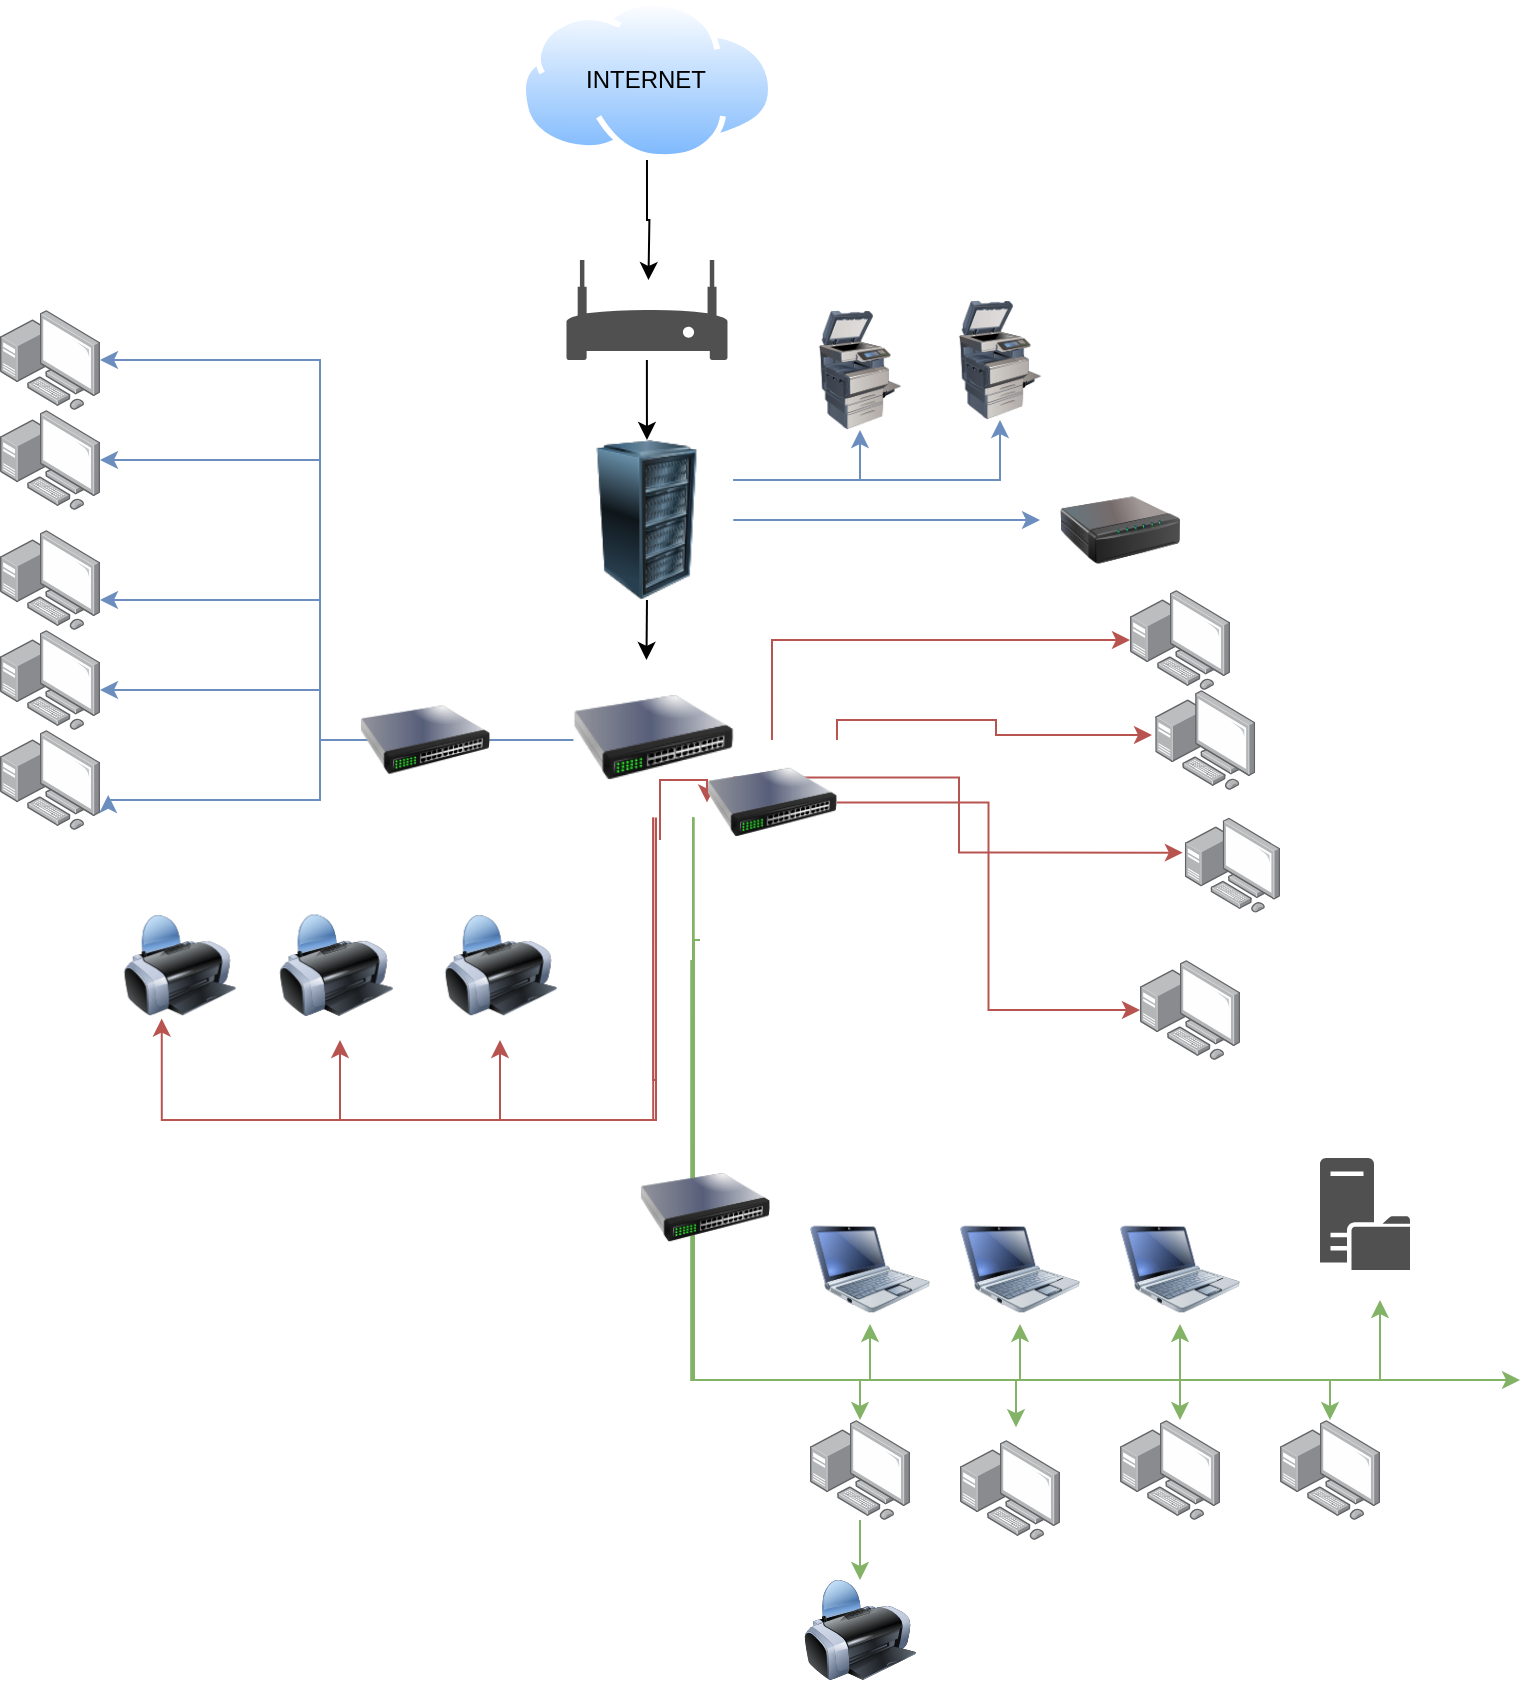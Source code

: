 <mxfile version="23.1.7" type="device">
  <diagram name="Página-1" id="C18LEXyRKkv_gAr0BB48">
    <mxGraphModel dx="1313" dy="1875" grid="1" gridSize="10" guides="1" tooltips="1" connect="1" arrows="1" fold="1" page="1" pageScale="1" pageWidth="827" pageHeight="1169" math="0" shadow="0">
      <root>
        <mxCell id="0" />
        <mxCell id="1" parent="0" />
        <mxCell id="S1Diq4Zyp4PbXrbqY8i5-1" value="" style="image;html=1;image=img/lib/clip_art/computers/Printer_128x128.png" parent="1" vertex="1">
          <mxGeometry x="110" y="407.6" width="59.64" height="50" as="geometry" />
        </mxCell>
        <mxCell id="S1Diq4Zyp4PbXrbqY8i5-2" value="" style="image;html=1;image=img/lib/clip_art/computers/Printer_128x128.png" parent="1" vertex="1">
          <mxGeometry x="189.64" y="406.4" width="56.77" height="52.4" as="geometry" />
        </mxCell>
        <mxCell id="S1Diq4Zyp4PbXrbqY8i5-3" value="" style="image;html=1;image=img/lib/clip_art/computers/Printer_128x128.png" parent="1" vertex="1">
          <mxGeometry x="270.36" y="407.6" width="60" height="50" as="geometry" />
        </mxCell>
        <mxCell id="S1Diq4Zyp4PbXrbqY8i5-24" style="edgeStyle=orthogonalEdgeStyle;rounded=0;orthogonalLoop=1;jettySize=auto;html=1;exitX=0.5;exitY=1;exitDx=0;exitDy=0;" parent="1" source="S1Diq4Zyp4PbXrbqY8i5-5" edge="1">
          <mxGeometry relative="1" as="geometry">
            <mxPoint x="373.235" y="280" as="targetPoint" />
          </mxGeometry>
        </mxCell>
        <mxCell id="S1Diq4Zyp4PbXrbqY8i5-70" style="edgeStyle=orthogonalEdgeStyle;rounded=0;orthogonalLoop=1;jettySize=auto;html=1;exitX=1;exitY=0.25;exitDx=0;exitDy=0;entryX=0.5;entryY=1;entryDx=0;entryDy=0;fillColor=#dae8fc;strokeColor=#6c8ebf;" parent="1" source="S1Diq4Zyp4PbXrbqY8i5-5" target="S1Diq4Zyp4PbXrbqY8i5-69" edge="1">
          <mxGeometry relative="1" as="geometry">
            <mxPoint x="580" y="200" as="targetPoint" />
          </mxGeometry>
        </mxCell>
        <mxCell id="S1Diq4Zyp4PbXrbqY8i5-71" style="edgeStyle=orthogonalEdgeStyle;rounded=0;orthogonalLoop=1;jettySize=auto;html=1;entryX=0.5;entryY=1;entryDx=0;entryDy=0;fillColor=#dae8fc;strokeColor=#6c8ebf;" parent="1" source="S1Diq4Zyp4PbXrbqY8i5-5" target="S1Diq4Zyp4PbXrbqY8i5-68" edge="1">
          <mxGeometry relative="1" as="geometry">
            <mxPoint x="480" y="170" as="targetPoint" />
            <Array as="points">
              <mxPoint x="480" y="190" />
            </Array>
          </mxGeometry>
        </mxCell>
        <mxCell id="S1Diq4Zyp4PbXrbqY8i5-114" style="edgeStyle=orthogonalEdgeStyle;rounded=0;orthogonalLoop=1;jettySize=auto;html=1;exitX=1;exitY=0.5;exitDx=0;exitDy=0;fillColor=#dae8fc;strokeColor=#6c8ebf;" parent="1" source="S1Diq4Zyp4PbXrbqY8i5-5" edge="1">
          <mxGeometry relative="1" as="geometry">
            <mxPoint x="570" y="210" as="targetPoint" />
          </mxGeometry>
        </mxCell>
        <mxCell id="S1Diq4Zyp4PbXrbqY8i5-5" value="" style="image;html=1;image=img/lib/clip_art/computers/Server_Rack_128x128.png" parent="1" vertex="1">
          <mxGeometry x="330.36" y="170" width="86.26" height="80" as="geometry" />
        </mxCell>
        <mxCell id="S1Diq4Zyp4PbXrbqY8i5-14" style="edgeStyle=orthogonalEdgeStyle;rounded=0;orthogonalLoop=1;jettySize=auto;html=1;exitX=0.5;exitY=1;exitDx=0;exitDy=0;" parent="1" source="S1Diq4Zyp4PbXrbqY8i5-6" edge="1">
          <mxGeometry relative="1" as="geometry">
            <mxPoint x="374.231" y="90" as="targetPoint" />
          </mxGeometry>
        </mxCell>
        <mxCell id="S1Diq4Zyp4PbXrbqY8i5-6" value="" style="image;aspect=fixed;perimeter=ellipsePerimeter;html=1;align=center;shadow=0;dashed=0;spacingTop=3;image=img/lib/active_directory/internet_cloud.svg;" parent="1" vertex="1">
          <mxGeometry x="310" y="-50" width="126.98" height="80" as="geometry" />
        </mxCell>
        <mxCell id="S1Diq4Zyp4PbXrbqY8i5-8" value="INTERNET" style="text;strokeColor=none;align=center;fillColor=none;html=1;verticalAlign=middle;whiteSpace=wrap;rounded=0;" parent="1" vertex="1">
          <mxGeometry x="343.49" y="-25" width="60" height="30" as="geometry" />
        </mxCell>
        <mxCell id="S1Diq4Zyp4PbXrbqY8i5-17" style="edgeStyle=orthogonalEdgeStyle;rounded=0;orthogonalLoop=1;jettySize=auto;html=1;" parent="1" source="S1Diq4Zyp4PbXrbqY8i5-10" edge="1">
          <mxGeometry relative="1" as="geometry">
            <mxPoint x="373.485" y="170" as="targetPoint" />
          </mxGeometry>
        </mxCell>
        <mxCell id="S1Diq4Zyp4PbXrbqY8i5-10" value="" style="sketch=0;pointerEvents=1;shadow=0;dashed=0;html=1;strokeColor=none;fillColor=#505050;labelPosition=center;verticalLabelPosition=bottom;verticalAlign=top;outlineConnect=0;align=center;shape=mxgraph.office.devices.modem;" parent="1" vertex="1">
          <mxGeometry x="333.23" y="80" width="80.51" height="50" as="geometry" />
        </mxCell>
        <mxCell id="S1Diq4Zyp4PbXrbqY8i5-64" style="edgeStyle=orthogonalEdgeStyle;rounded=0;orthogonalLoop=1;jettySize=auto;html=1;fillColor=#dae8fc;strokeColor=#6c8ebf;entryX=1;entryY=0.5;entryDx=0;entryDy=0;entryPerimeter=0;" parent="1" edge="1" target="S1Diq4Zyp4PbXrbqY8i5-50">
          <mxGeometry relative="1" as="geometry">
            <mxPoint x="220" y="130" as="targetPoint" />
            <mxPoint x="320" y="320" as="sourcePoint" />
            <Array as="points">
              <mxPoint x="327" y="320" />
              <mxPoint x="210" y="320" />
              <mxPoint x="210" y="130" />
            </Array>
          </mxGeometry>
        </mxCell>
        <mxCell id="S1Diq4Zyp4PbXrbqY8i5-66" style="edgeStyle=orthogonalEdgeStyle;rounded=0;orthogonalLoop=1;jettySize=auto;html=1;fillColor=#dae8fc;strokeColor=#6c8ebf;entryX=1.082;entryY=0.649;entryDx=0;entryDy=0;entryPerimeter=0;" parent="1" source="S1Diq4Zyp4PbXrbqY8i5-22" edge="1" target="S1Diq4Zyp4PbXrbqY8i5-49">
          <mxGeometry relative="1" as="geometry">
            <mxPoint x="220" y="350" as="targetPoint" />
            <Array as="points">
              <mxPoint x="210" y="320" />
              <mxPoint x="210" y="350" />
              <mxPoint x="104" y="350" />
            </Array>
          </mxGeometry>
        </mxCell>
        <mxCell id="S1Diq4Zyp4PbXrbqY8i5-67" style="edgeStyle=orthogonalEdgeStyle;rounded=0;orthogonalLoop=1;jettySize=auto;html=1;fillColor=#dae8fc;strokeColor=#6c8ebf;" parent="1" target="S1Diq4Zyp4PbXrbqY8i5-48" edge="1">
          <mxGeometry relative="1" as="geometry">
            <mxPoint x="250" y="320" as="targetPoint" />
            <mxPoint x="320" y="320" as="sourcePoint" />
            <Array as="points">
              <mxPoint x="320" y="320" />
              <mxPoint x="210" y="320" />
              <mxPoint x="210" y="295" />
            </Array>
          </mxGeometry>
        </mxCell>
        <mxCell id="S1Diq4Zyp4PbXrbqY8i5-72" style="edgeStyle=orthogonalEdgeStyle;rounded=0;orthogonalLoop=1;jettySize=auto;html=1;fillColor=#dae8fc;strokeColor=#6c8ebf;" parent="1" source="S1Diq4Zyp4PbXrbqY8i5-22" target="S1Diq4Zyp4PbXrbqY8i5-47" edge="1">
          <mxGeometry relative="1" as="geometry">
            <mxPoint x="220" y="250" as="targetPoint" />
            <Array as="points">
              <mxPoint x="210" y="320" />
              <mxPoint x="210" y="250" />
            </Array>
          </mxGeometry>
        </mxCell>
        <mxCell id="S1Diq4Zyp4PbXrbqY8i5-73" style="edgeStyle=orthogonalEdgeStyle;rounded=0;orthogonalLoop=1;jettySize=auto;html=1;fillColor=#dae8fc;strokeColor=#6c8ebf;" parent="1" edge="1" target="S1Diq4Zyp4PbXrbqY8i5-45">
          <mxGeometry relative="1" as="geometry">
            <mxPoint x="220" y="180" as="targetPoint" />
            <Array as="points">
              <mxPoint x="210" y="320" />
              <mxPoint x="210" y="180" />
            </Array>
            <mxPoint x="320" y="320" as="sourcePoint" />
          </mxGeometry>
        </mxCell>
        <mxCell id="S1Diq4Zyp4PbXrbqY8i5-83" style="edgeStyle=orthogonalEdgeStyle;rounded=0;orthogonalLoop=1;jettySize=auto;html=1;exitX=0.5;exitY=1;exitDx=0;exitDy=0;entryX=0.35;entryY=1.034;entryDx=0;entryDy=0;entryPerimeter=0;fillColor=#f8cecc;strokeColor=#b85450;" parent="1" source="S1Diq4Zyp4PbXrbqY8i5-22" target="S1Diq4Zyp4PbXrbqY8i5-1" edge="1">
          <mxGeometry relative="1" as="geometry">
            <mxPoint x="130" y="500" as="targetPoint" />
            <Array as="points">
              <mxPoint x="377" y="510" />
              <mxPoint x="131" y="510" />
            </Array>
          </mxGeometry>
        </mxCell>
        <mxCell id="S1Diq4Zyp4PbXrbqY8i5-86" style="edgeStyle=orthogonalEdgeStyle;rounded=0;orthogonalLoop=1;jettySize=auto;html=1;fillColor=#f8cecc;strokeColor=#b85450;" parent="1" source="S1Diq4Zyp4PbXrbqY8i5-22" edge="1">
          <mxGeometry relative="1" as="geometry">
            <mxPoint x="220" y="470" as="targetPoint" />
            <Array as="points">
              <mxPoint x="377" y="490" />
              <mxPoint x="378" y="490" />
              <mxPoint x="378" y="510" />
              <mxPoint x="220" y="510" />
            </Array>
          </mxGeometry>
        </mxCell>
        <mxCell id="S1Diq4Zyp4PbXrbqY8i5-87" style="edgeStyle=orthogonalEdgeStyle;rounded=0;orthogonalLoop=1;jettySize=auto;html=1;fillColor=#f8cecc;strokeColor=#b85450;" parent="1" source="S1Diq4Zyp4PbXrbqY8i5-22" edge="1">
          <mxGeometry relative="1" as="geometry">
            <mxPoint x="300" y="470" as="targetPoint" />
            <Array as="points">
              <mxPoint x="378" y="510" />
              <mxPoint x="300" y="510" />
            </Array>
            <mxPoint x="390" y="380" as="sourcePoint" />
          </mxGeometry>
        </mxCell>
        <mxCell id="S1Diq4Zyp4PbXrbqY8i5-88" style="edgeStyle=orthogonalEdgeStyle;rounded=0;orthogonalLoop=1;jettySize=auto;html=1;exitX=0.75;exitY=1;exitDx=0;exitDy=0;fontColor=#ff0000;fillColor=#d5e8d4;strokeColor=#82b366;" parent="1" source="S1Diq4Zyp4PbXrbqY8i5-22" edge="1">
          <mxGeometry relative="1" as="geometry">
            <mxPoint x="810" y="640" as="targetPoint" />
            <Array as="points">
              <mxPoint x="397" y="640" />
              <mxPoint x="790" y="640" />
            </Array>
          </mxGeometry>
        </mxCell>
        <mxCell id="S1Diq4Zyp4PbXrbqY8i5-98" style="edgeStyle=orthogonalEdgeStyle;rounded=0;orthogonalLoop=1;jettySize=auto;html=1;exitX=0.75;exitY=1;exitDx=0;exitDy=0;fillColor=#d5e8d4;strokeColor=#82b366;" parent="1" source="S1Diq4Zyp4PbXrbqY8i5-22" target="S1Diq4Zyp4PbXrbqY8i5-90" edge="1">
          <mxGeometry relative="1" as="geometry">
            <mxPoint x="490" y="620" as="targetPoint" />
            <Array as="points">
              <mxPoint x="397" y="640" />
              <mxPoint x="480" y="640" />
            </Array>
          </mxGeometry>
        </mxCell>
        <mxCell id="S1Diq4Zyp4PbXrbqY8i5-100" style="edgeStyle=orthogonalEdgeStyle;rounded=0;orthogonalLoop=1;jettySize=auto;html=1;exitX=0.75;exitY=1;exitDx=0;exitDy=0;fillColor=#d5e8d4;strokeColor=#82b366;" parent="1" target="S1Diq4Zyp4PbXrbqY8i5-92" edge="1">
          <mxGeometry relative="1" as="geometry">
            <mxPoint x="639" y="620" as="targetPoint" />
            <mxPoint x="395.62" y="430" as="sourcePoint" />
            <Array as="points">
              <mxPoint x="396" y="640" />
              <mxPoint x="640" y="640" />
            </Array>
          </mxGeometry>
        </mxCell>
        <mxCell id="S1Diq4Zyp4PbXrbqY8i5-102" style="edgeStyle=orthogonalEdgeStyle;rounded=0;orthogonalLoop=1;jettySize=auto;html=1;exitX=0.75;exitY=1;exitDx=0;exitDy=0;fillColor=#d5e8d4;strokeColor=#82b366;" parent="1" source="S1Diq4Zyp4PbXrbqY8i5-22" target="S1Diq4Zyp4PbXrbqY8i5-93" edge="1">
          <mxGeometry relative="1" as="geometry">
            <Array as="points">
              <mxPoint x="397" y="640" />
              <mxPoint x="715" y="640" />
            </Array>
          </mxGeometry>
        </mxCell>
        <mxCell id="S1Diq4Zyp4PbXrbqY8i5-106" style="edgeStyle=orthogonalEdgeStyle;rounded=0;orthogonalLoop=1;jettySize=auto;html=1;exitX=0.75;exitY=1;exitDx=0;exitDy=0;entryX=0.5;entryY=1;entryDx=0;entryDy=0;fillColor=#d5e8d4;strokeColor=#82b366;" parent="1" source="S1Diq4Zyp4PbXrbqY8i5-22" target="S1Diq4Zyp4PbXrbqY8i5-103" edge="1">
          <mxGeometry relative="1" as="geometry">
            <mxPoint x="440" y="660" as="targetPoint" />
            <Array as="points">
              <mxPoint x="397" y="640" />
              <mxPoint x="485" y="640" />
            </Array>
          </mxGeometry>
        </mxCell>
        <mxCell id="S1Diq4Zyp4PbXrbqY8i5-108" style="edgeStyle=orthogonalEdgeStyle;rounded=0;orthogonalLoop=1;jettySize=auto;html=1;exitX=0.75;exitY=1;exitDx=0;exitDy=0;entryX=0.5;entryY=1;entryDx=0;entryDy=0;fillColor=#d5e8d4;strokeColor=#82b366;" parent="1" source="S1Diq4Zyp4PbXrbqY8i5-22" target="S1Diq4Zyp4PbXrbqY8i5-104" edge="1">
          <mxGeometry relative="1" as="geometry">
            <mxPoint x="560" y="620" as="targetPoint" />
            <Array as="points">
              <mxPoint x="397" y="640" />
              <mxPoint x="560" y="640" />
            </Array>
          </mxGeometry>
        </mxCell>
        <mxCell id="S1Diq4Zyp4PbXrbqY8i5-109" style="edgeStyle=orthogonalEdgeStyle;rounded=0;orthogonalLoop=1;jettySize=auto;html=1;entryX=0.5;entryY=1;entryDx=0;entryDy=0;fillColor=#d5e8d4;strokeColor=#82b366;" parent="1" target="S1Diq4Zyp4PbXrbqY8i5-105" edge="1">
          <mxGeometry relative="1" as="geometry">
            <mxPoint x="420" y="670" as="targetPoint" />
            <Array as="points">
              <mxPoint x="397" y="640" />
              <mxPoint x="640" y="640" />
            </Array>
            <mxPoint x="397" y="450" as="sourcePoint" />
          </mxGeometry>
        </mxCell>
        <mxCell id="S1Diq4Zyp4PbXrbqY8i5-111" style="edgeStyle=orthogonalEdgeStyle;rounded=0;orthogonalLoop=1;jettySize=auto;html=1;fontColor=#007FFF;fillColor=#d5e8d4;strokeColor=#82b366;" parent="1" edge="1">
          <mxGeometry relative="1" as="geometry">
            <mxPoint x="740" y="600" as="targetPoint" />
            <Array as="points">
              <mxPoint x="397" y="640" />
              <mxPoint x="740" y="640" />
            </Array>
            <mxPoint x="397" y="430" as="sourcePoint" />
          </mxGeometry>
        </mxCell>
        <mxCell id="S1Diq4Zyp4PbXrbqY8i5-22" value="" style="image;html=1;image=img/lib/clip_art/networking/Switch_128x128.png" parent="1" vertex="1">
          <mxGeometry x="336.62" y="278.8" width="80" height="80" as="geometry" />
        </mxCell>
        <mxCell id="S1Diq4Zyp4PbXrbqY8i5-32" value="" style="image;points=[];aspect=fixed;html=1;align=center;shadow=0;dashed=0;image=img/lib/allied_telesis/computer_and_terminals/Personal_Computer_with_Server.svg;" parent="1" vertex="1">
          <mxGeometry x="615" y="245" width="50" height="50" as="geometry" />
        </mxCell>
        <mxCell id="S1Diq4Zyp4PbXrbqY8i5-33" value="" style="image;points=[];aspect=fixed;html=1;align=center;shadow=0;dashed=0;image=img/lib/allied_telesis/computer_and_terminals/Personal_Computer_with_Server.svg;" parent="1" vertex="1">
          <mxGeometry x="620" y="430" width="50" height="50" as="geometry" />
        </mxCell>
        <mxCell id="S1Diq4Zyp4PbXrbqY8i5-34" value="" style="image;points=[];aspect=fixed;html=1;align=center;shadow=0;dashed=0;image=img/lib/allied_telesis/computer_and_terminals/Personal_Computer_with_Server.svg;" parent="1" vertex="1">
          <mxGeometry x="642.4" y="358.8" width="47.6" height="47.6" as="geometry" />
        </mxCell>
        <mxCell id="S1Diq4Zyp4PbXrbqY8i5-35" value="" style="image;points=[];aspect=fixed;html=1;align=center;shadow=0;dashed=0;image=img/lib/allied_telesis/computer_and_terminals/Personal_Computer_with_Server.svg;" parent="1" vertex="1">
          <mxGeometry x="627.6" y="295" width="50" height="50" as="geometry" />
        </mxCell>
        <mxCell id="S1Diq4Zyp4PbXrbqY8i5-40" style="edgeStyle=orthogonalEdgeStyle;rounded=0;orthogonalLoop=1;jettySize=auto;html=1;exitX=1;exitY=0.75;exitDx=0;exitDy=0;entryX=-0.021;entryY=0.368;entryDx=0;entryDy=0;entryPerimeter=0;fillColor=#f8cecc;strokeColor=#b85450;" parent="1" source="S1Diq4Zyp4PbXrbqY8i5-22" target="S1Diq4Zyp4PbXrbqY8i5-34" edge="1">
          <mxGeometry relative="1" as="geometry" />
        </mxCell>
        <mxCell id="S1Diq4Zyp4PbXrbqY8i5-43" style="edgeStyle=orthogonalEdgeStyle;rounded=0;orthogonalLoop=1;jettySize=auto;html=1;entryX=0;entryY=0.5;entryDx=0;entryDy=0;entryPerimeter=0;fillColor=#f8cecc;strokeColor=#b85450;" parent="1" source="knD-qnPcOZu40A_G0OKL-11" target="S1Diq4Zyp4PbXrbqY8i5-33" edge="1">
          <mxGeometry relative="1" as="geometry">
            <mxPoint x="380" y="370" as="sourcePoint" />
          </mxGeometry>
        </mxCell>
        <mxCell id="S1Diq4Zyp4PbXrbqY8i5-45" value="" style="image;points=[];aspect=fixed;html=1;align=center;shadow=0;dashed=0;image=img/lib/allied_telesis/computer_and_terminals/Personal_Computer_with_Server.svg;" parent="1" vertex="1">
          <mxGeometry x="50" y="155" width="50" height="50" as="geometry" />
        </mxCell>
        <mxCell id="S1Diq4Zyp4PbXrbqY8i5-47" value="" style="image;points=[];aspect=fixed;html=1;align=center;shadow=0;dashed=0;image=img/lib/allied_telesis/computer_and_terminals/Personal_Computer_with_Server.svg;" parent="1" vertex="1">
          <mxGeometry x="50" y="215" width="50" height="50" as="geometry" />
        </mxCell>
        <mxCell id="S1Diq4Zyp4PbXrbqY8i5-48" value="" style="image;points=[];aspect=fixed;html=1;align=center;shadow=0;dashed=0;image=img/lib/allied_telesis/computer_and_terminals/Personal_Computer_with_Server.svg;" parent="1" vertex="1">
          <mxGeometry x="50" y="265" width="50" height="50" as="geometry" />
        </mxCell>
        <mxCell id="S1Diq4Zyp4PbXrbqY8i5-49" value="" style="image;points=[];aspect=fixed;html=1;align=center;shadow=0;dashed=0;image=img/lib/allied_telesis/computer_and_terminals/Personal_Computer_with_Server.svg;" parent="1" vertex="1">
          <mxGeometry x="50" y="315" width="50" height="50" as="geometry" />
        </mxCell>
        <mxCell id="S1Diq4Zyp4PbXrbqY8i5-50" value="" style="image;points=[];aspect=fixed;html=1;align=center;shadow=0;dashed=0;image=img/lib/allied_telesis/computer_and_terminals/Personal_Computer_with_Server.svg;" parent="1" vertex="1">
          <mxGeometry x="50" y="105" width="50" height="50" as="geometry" />
        </mxCell>
        <mxCell id="S1Diq4Zyp4PbXrbqY8i5-68" value="" style="image;html=1;image=img/lib/clip_art/computers/Printer_Commercial_128x128.png" parent="1" vertex="1">
          <mxGeometry x="450" y="105" width="60" height="60" as="geometry" />
        </mxCell>
        <mxCell id="S1Diq4Zyp4PbXrbqY8i5-69" value="" style="image;html=1;image=img/lib/clip_art/computers/Printer_Commercial_128x128.png" parent="1" vertex="1">
          <mxGeometry x="520" y="100" width="60" height="60" as="geometry" />
        </mxCell>
        <mxCell id="S1Diq4Zyp4PbXrbqY8i5-74" value="" style="image;html=1;image=img/lib/clip_art/networking/Print_Server_128x128.png" parent="1" vertex="1">
          <mxGeometry x="580" y="180" width="60" height="70" as="geometry" />
        </mxCell>
        <mxCell id="S1Diq4Zyp4PbXrbqY8i5-97" style="edgeStyle=orthogonalEdgeStyle;rounded=0;orthogonalLoop=1;jettySize=auto;html=1;fillColor=#d5e8d4;strokeColor=#82b366;" parent="1" source="S1Diq4Zyp4PbXrbqY8i5-90" target="S1Diq4Zyp4PbXrbqY8i5-96" edge="1">
          <mxGeometry relative="1" as="geometry" />
        </mxCell>
        <mxCell id="S1Diq4Zyp4PbXrbqY8i5-90" value="" style="image;points=[];aspect=fixed;html=1;align=center;shadow=0;dashed=0;image=img/lib/allied_telesis/computer_and_terminals/Personal_Computer_with_Server.svg;" parent="1" vertex="1">
          <mxGeometry x="455" y="660" width="50" height="50" as="geometry" />
        </mxCell>
        <mxCell id="S1Diq4Zyp4PbXrbqY8i5-91" value="" style="image;points=[];aspect=fixed;html=1;align=center;shadow=0;dashed=0;image=img/lib/allied_telesis/computer_and_terminals/Personal_Computer_with_Server.svg;" parent="1" vertex="1">
          <mxGeometry x="530" y="670" width="50" height="50" as="geometry" />
        </mxCell>
        <mxCell id="S1Diq4Zyp4PbXrbqY8i5-92" value="" style="image;points=[];aspect=fixed;html=1;align=center;shadow=0;dashed=0;image=img/lib/allied_telesis/computer_and_terminals/Personal_Computer_with_Server.svg;" parent="1" vertex="1">
          <mxGeometry x="610" y="660" width="50" height="50" as="geometry" />
        </mxCell>
        <mxCell id="S1Diq4Zyp4PbXrbqY8i5-93" value="" style="image;points=[];aspect=fixed;html=1;align=center;shadow=0;dashed=0;image=img/lib/allied_telesis/computer_and_terminals/Personal_Computer_with_Server.svg;" parent="1" vertex="1">
          <mxGeometry x="690" y="660" width="50" height="50" as="geometry" />
        </mxCell>
        <mxCell id="S1Diq4Zyp4PbXrbqY8i5-96" value="" style="image;html=1;image=img/lib/clip_art/computers/Printer_128x128.png" parent="1" vertex="1">
          <mxGeometry x="450" y="740" width="60" height="50" as="geometry" />
        </mxCell>
        <mxCell id="S1Diq4Zyp4PbXrbqY8i5-99" style="edgeStyle=orthogonalEdgeStyle;rounded=0;orthogonalLoop=1;jettySize=auto;html=1;entryX=0.56;entryY=-0.128;entryDx=0;entryDy=0;entryPerimeter=0;fillColor=#d5e8d4;strokeColor=#82b366;" parent="1" target="S1Diq4Zyp4PbXrbqY8i5-91" edge="1">
          <mxGeometry relative="1" as="geometry">
            <Array as="points">
              <mxPoint x="397" y="640" />
              <mxPoint x="558" y="640" />
            </Array>
            <mxPoint x="400" y="420" as="sourcePoint" />
          </mxGeometry>
        </mxCell>
        <mxCell id="S1Diq4Zyp4PbXrbqY8i5-103" value="" style="image;html=1;image=img/lib/clip_art/computers/Netbook_128x128.png" parent="1" vertex="1">
          <mxGeometry x="455" y="557" width="60" height="55" as="geometry" />
        </mxCell>
        <mxCell id="S1Diq4Zyp4PbXrbqY8i5-104" value="" style="image;html=1;image=img/lib/clip_art/computers/Netbook_128x128.png" parent="1" vertex="1">
          <mxGeometry x="530" y="557" width="60" height="55" as="geometry" />
        </mxCell>
        <mxCell id="S1Diq4Zyp4PbXrbqY8i5-105" value="" style="image;html=1;image=img/lib/clip_art/computers/Netbook_128x128.png" parent="1" vertex="1">
          <mxGeometry x="610" y="557" width="60" height="55" as="geometry" />
        </mxCell>
        <mxCell id="S1Diq4Zyp4PbXrbqY8i5-110" value="" style="sketch=0;pointerEvents=1;shadow=0;dashed=0;html=1;strokeColor=none;fillColor=#505050;labelPosition=center;verticalLabelPosition=bottom;verticalAlign=top;outlineConnect=0;align=center;shape=mxgraph.office.servers.file_server;" parent="1" vertex="1">
          <mxGeometry x="710" y="529" width="45" height="56" as="geometry" />
        </mxCell>
        <mxCell id="knD-qnPcOZu40A_G0OKL-2" value="" style="image;html=1;image=img/lib/clip_art/networking/Switch_128x128.png" vertex="1" parent="1">
          <mxGeometry x="370" y="522.6" width="65" height="62.4" as="geometry" />
        </mxCell>
        <mxCell id="knD-qnPcOZu40A_G0OKL-7" value="" style="image;html=1;image=img/lib/clip_art/networking/Switch_128x128.png" vertex="1" parent="1">
          <mxGeometry x="230" y="288.8" width="65" height="62.4" as="geometry" />
        </mxCell>
        <mxCell id="knD-qnPcOZu40A_G0OKL-13" value="" style="edgeStyle=orthogonalEdgeStyle;rounded=0;orthogonalLoop=1;jettySize=auto;html=1;entryX=0;entryY=0.5;entryDx=0;entryDy=0;entryPerimeter=0;fillColor=#f8cecc;strokeColor=#b85450;" edge="1" parent="1" target="knD-qnPcOZu40A_G0OKL-11">
          <mxGeometry relative="1" as="geometry">
            <mxPoint x="380" y="370" as="sourcePoint" />
            <mxPoint x="620" y="455" as="targetPoint" />
            <Array as="points">
              <mxPoint x="380" y="340" />
              <mxPoint x="404" y="340" />
            </Array>
          </mxGeometry>
        </mxCell>
        <mxCell id="knD-qnPcOZu40A_G0OKL-15" style="edgeStyle=orthogonalEdgeStyle;rounded=0;orthogonalLoop=1;jettySize=auto;html=1;exitX=0.5;exitY=0;exitDx=0;exitDy=0;fillColor=#f8cecc;strokeColor=#b85450;" edge="1" parent="1" source="knD-qnPcOZu40A_G0OKL-11" target="S1Diq4Zyp4PbXrbqY8i5-32">
          <mxGeometry relative="1" as="geometry">
            <mxPoint x="520" y="240" as="targetPoint" />
            <Array as="points">
              <mxPoint x="436" y="270" />
            </Array>
          </mxGeometry>
        </mxCell>
        <mxCell id="knD-qnPcOZu40A_G0OKL-11" value="" style="image;html=1;image=img/lib/clip_art/networking/Switch_128x128.png" vertex="1" parent="1">
          <mxGeometry x="403.49" y="320" width="65" height="62.4" as="geometry" />
        </mxCell>
        <mxCell id="knD-qnPcOZu40A_G0OKL-16" style="edgeStyle=orthogonalEdgeStyle;rounded=0;orthogonalLoop=1;jettySize=auto;html=1;exitX=1;exitY=0;exitDx=0;exitDy=0;entryX=-0.032;entryY=0.45;entryDx=0;entryDy=0;entryPerimeter=0;fillColor=#f8cecc;strokeColor=#b85450;" edge="1" parent="1" source="knD-qnPcOZu40A_G0OKL-11" target="S1Diq4Zyp4PbXrbqY8i5-35">
          <mxGeometry relative="1" as="geometry">
            <Array as="points">
              <mxPoint x="469" y="310" />
              <mxPoint x="548" y="310" />
              <mxPoint x="548" y="318" />
            </Array>
          </mxGeometry>
        </mxCell>
      </root>
    </mxGraphModel>
  </diagram>
</mxfile>
